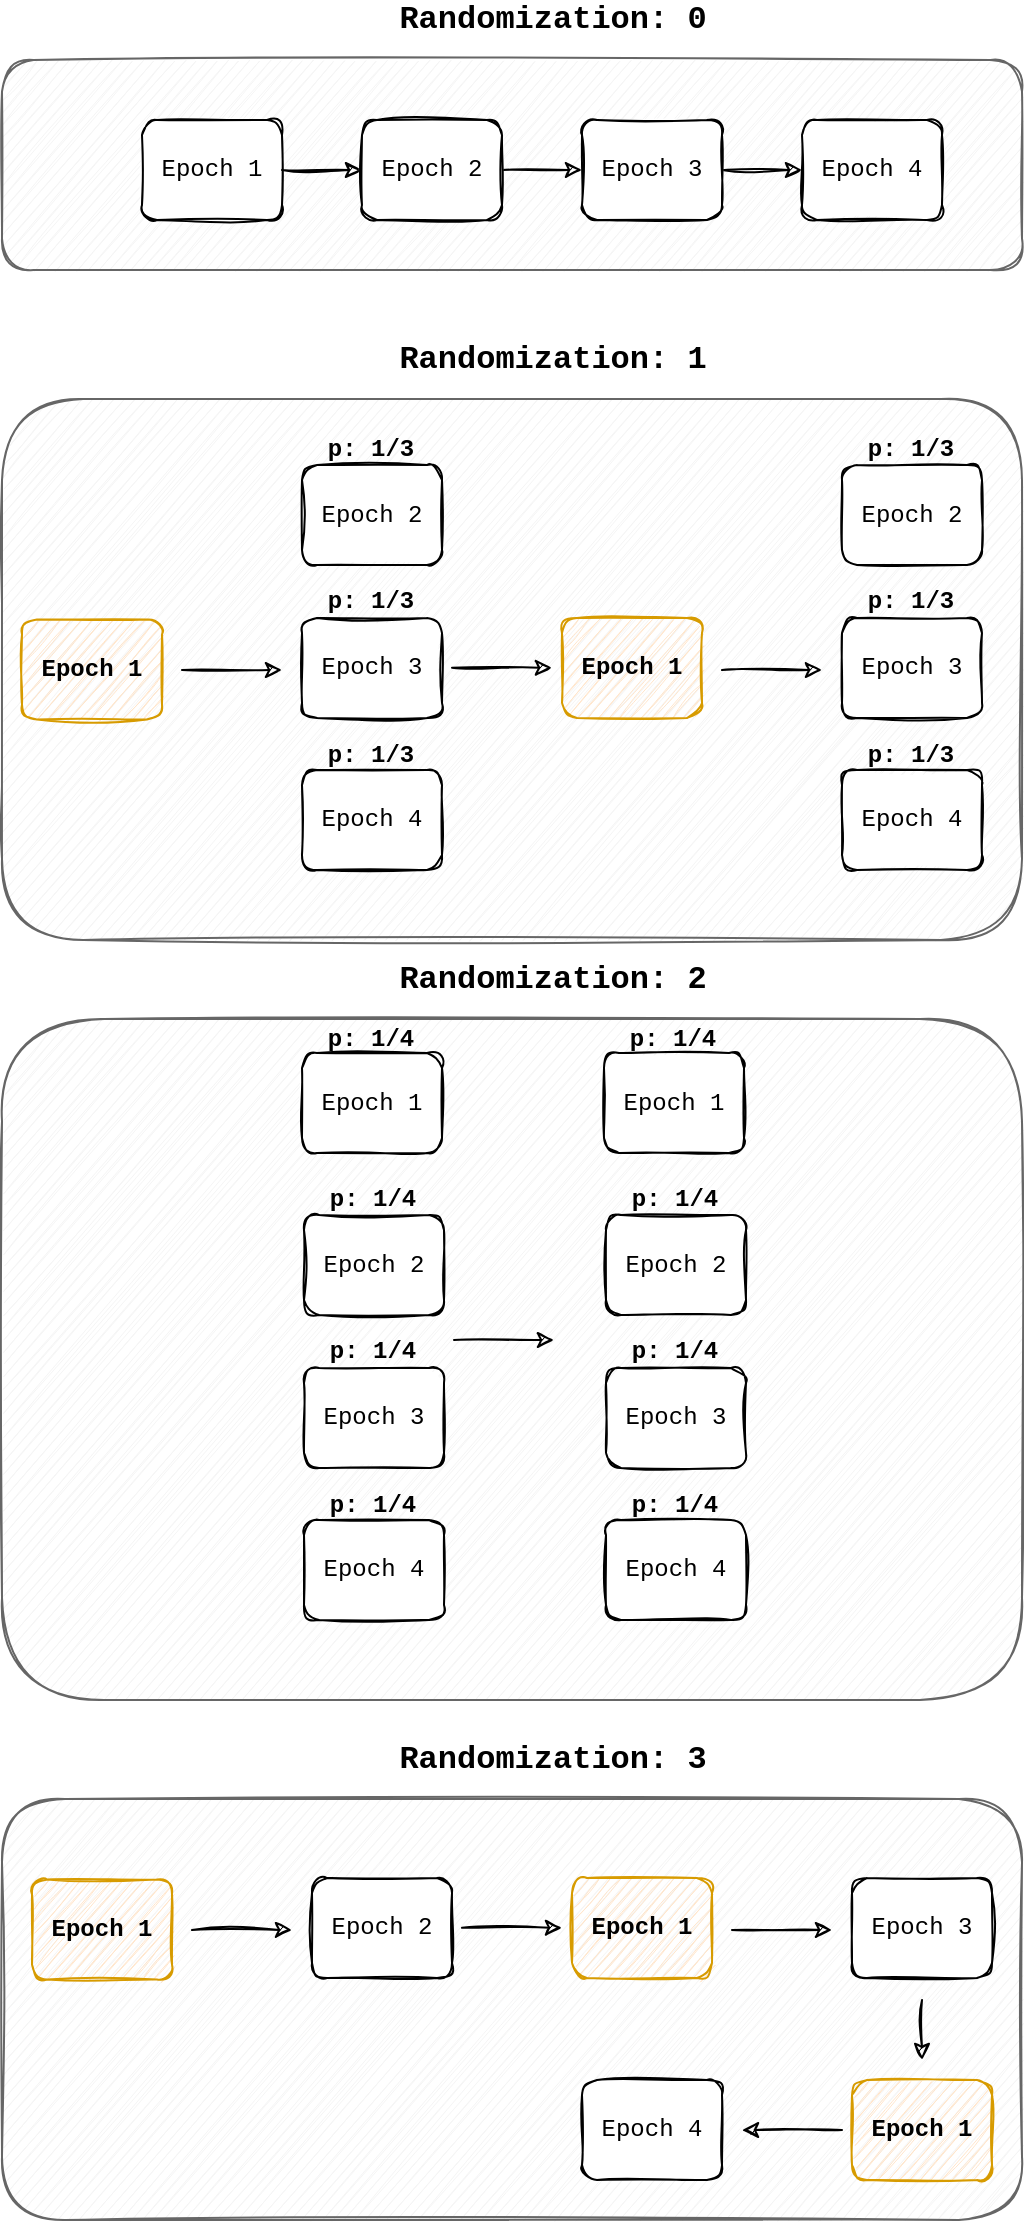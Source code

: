 <mxfile version="13.7.4" type="device"><diagram id="PHdl0pGbNs0o4AmEXDiM" name="Page-1"><mxGraphModel dx="754" dy="852" grid="1" gridSize="10" guides="1" tooltips="1" connect="1" arrows="1" fold="1" page="1" pageScale="1" pageWidth="850" pageHeight="1100" math="0" shadow="0"><root><mxCell id="0"/><mxCell id="1" parent="0"/><mxCell id="dKx4FKHQmFCxYeZkN5QD-1" value="" style="rounded=1;whiteSpace=wrap;html=1;fillColor=#f5f5f5;strokeColor=#666666;fontColor=#333333;sketch=1;" vertex="1" parent="1"><mxGeometry x="120" y="690" width="510" height="105" as="geometry"/></mxCell><mxCell id="dKx4FKHQmFCxYeZkN5QD-2" value="&lt;b&gt;Randomization: 0&lt;/b&gt;&lt;b style=&quot;font-size: 16px&quot;&gt;&lt;br style=&quot;font-size: 16px&quot;&gt;&lt;/b&gt;" style="text;html=1;align=center;verticalAlign=middle;resizable=0;points=[];autosize=1;fontSize=16;sketch=0;shadow=0;labelBorderColor=none;fontFamily=Courier New;" vertex="1" parent="1"><mxGeometry x="310" y="660" width="170" height="20" as="geometry"/></mxCell><mxCell id="dKx4FKHQmFCxYeZkN5QD-3" value="" style="edgeStyle=orthogonalEdgeStyle;rounded=0;orthogonalLoop=1;jettySize=auto;html=1;sketch=1;" edge="1" parent="1" source="dKx4FKHQmFCxYeZkN5QD-4" target="dKx4FKHQmFCxYeZkN5QD-6"><mxGeometry relative="1" as="geometry"/></mxCell><mxCell id="dKx4FKHQmFCxYeZkN5QD-4" value="Epoch 1" style="rounded=1;whiteSpace=wrap;html=1;sketch=1;fontFamily=Courier New;" vertex="1" parent="1"><mxGeometry x="190" y="720" width="70" height="50" as="geometry"/></mxCell><mxCell id="dKx4FKHQmFCxYeZkN5QD-5" value="" style="edgeStyle=orthogonalEdgeStyle;rounded=0;orthogonalLoop=1;jettySize=auto;html=1;sketch=1;" edge="1" parent="1" source="dKx4FKHQmFCxYeZkN5QD-6" target="dKx4FKHQmFCxYeZkN5QD-8"><mxGeometry relative="1" as="geometry"/></mxCell><mxCell id="dKx4FKHQmFCxYeZkN5QD-6" value="Epoch 2" style="rounded=1;whiteSpace=wrap;html=1;sketch=1;fontFamily=Courier New;" vertex="1" parent="1"><mxGeometry x="300" y="720" width="70" height="50" as="geometry"/></mxCell><mxCell id="dKx4FKHQmFCxYeZkN5QD-7" value="" style="edgeStyle=orthogonalEdgeStyle;rounded=0;orthogonalLoop=1;jettySize=auto;html=1;sketch=1;" edge="1" parent="1" source="dKx4FKHQmFCxYeZkN5QD-8" target="dKx4FKHQmFCxYeZkN5QD-9"><mxGeometry relative="1" as="geometry"/></mxCell><mxCell id="dKx4FKHQmFCxYeZkN5QD-8" value="Epoch 3" style="rounded=1;whiteSpace=wrap;html=1;sketch=1;fontFamily=Courier New;" vertex="1" parent="1"><mxGeometry x="410" y="720" width="70" height="50" as="geometry"/></mxCell><mxCell id="dKx4FKHQmFCxYeZkN5QD-9" value="Epoch 4" style="rounded=1;whiteSpace=wrap;html=1;sketch=1;fontFamily=Courier New;" vertex="1" parent="1"><mxGeometry x="520" y="720" width="70" height="50" as="geometry"/></mxCell><mxCell id="dKx4FKHQmFCxYeZkN5QD-10" value="&lt;b&gt;Randomization: 1&lt;br&gt;&lt;/b&gt;" style="text;html=1;align=center;verticalAlign=middle;resizable=0;points=[];autosize=1;fontSize=16;sketch=0;shadow=0;labelBorderColor=none;fontFamily=Courier New;" vertex="1" parent="1"><mxGeometry x="310" y="830" width="170" height="20" as="geometry"/></mxCell><mxCell id="dKx4FKHQmFCxYeZkN5QD-11" value="" style="rounded=1;whiteSpace=wrap;html=1;fillColor=#f5f5f5;strokeColor=#666666;fontColor=#333333;sketch=1;" vertex="1" parent="1"><mxGeometry x="120" y="859.5" width="510" height="270.5" as="geometry"/></mxCell><mxCell id="dKx4FKHQmFCxYeZkN5QD-12" value="" style="edgeStyle=orthogonalEdgeStyle;rounded=0;sketch=1;orthogonalLoop=1;jettySize=auto;html=1;strokeColor=#000000;strokeWidth=1;fontFamily=Courier New;fontSize=12;fontColor=#000000;" edge="1" parent="1"><mxGeometry relative="1" as="geometry"><mxPoint x="210" y="995" as="sourcePoint"/><mxPoint x="260" y="995" as="targetPoint"/></mxGeometry></mxCell><mxCell id="dKx4FKHQmFCxYeZkN5QD-13" value="Epoch 1" style="rounded=1;whiteSpace=wrap;html=1;sketch=1;fontFamily=Courier New;fillColor=#ffe6cc;strokeColor=#d79b00;fontStyle=1" vertex="1" parent="1"><mxGeometry x="130" y="969.75" width="70" height="50" as="geometry"/></mxCell><mxCell id="dKx4FKHQmFCxYeZkN5QD-14" value="Epoch 2" style="rounded=1;whiteSpace=wrap;html=1;sketch=1;fontFamily=Courier New;" vertex="1" parent="1"><mxGeometry x="270" y="892.5" width="70" height="50" as="geometry"/></mxCell><mxCell id="dKx4FKHQmFCxYeZkN5QD-15" value="Epoch 3" style="rounded=1;whiteSpace=wrap;html=1;sketch=1;fontFamily=Courier New;" vertex="1" parent="1"><mxGeometry x="270" y="969" width="70" height="50" as="geometry"/></mxCell><mxCell id="dKx4FKHQmFCxYeZkN5QD-16" value="Epoch 4" style="rounded=1;whiteSpace=wrap;html=1;sketch=1;fontFamily=Courier New;" vertex="1" parent="1"><mxGeometry x="270" y="1045" width="70" height="50" as="geometry"/></mxCell><mxCell id="dKx4FKHQmFCxYeZkN5QD-17" value="&lt;font style=&quot;font-size: 12px&quot;&gt;p: 1/3&lt;/font&gt;" style="text;html=1;align=center;verticalAlign=middle;resizable=0;points=[];autosize=1;fontSize=12;fontFamily=Courier New;fontStyle=1" vertex="1" parent="1"><mxGeometry x="274" y="875" width="60" height="20" as="geometry"/></mxCell><mxCell id="dKx4FKHQmFCxYeZkN5QD-18" value="&lt;font style=&quot;font-size: 12px&quot;&gt;p: 1/3&lt;/font&gt;" style="text;html=1;align=center;verticalAlign=middle;resizable=0;points=[];autosize=1;fontSize=12;fontFamily=Courier New;fontStyle=1" vertex="1" parent="1"><mxGeometry x="274" y="950.75" width="60" height="20" as="geometry"/></mxCell><mxCell id="dKx4FKHQmFCxYeZkN5QD-19" value="&lt;font style=&quot;font-size: 12px&quot;&gt;p: 1/3&lt;/font&gt;" style="text;html=1;align=center;verticalAlign=middle;resizable=0;points=[];autosize=1;fontSize=12;fontFamily=Courier New;fontStyle=1" vertex="1" parent="1"><mxGeometry x="274" y="1028" width="60" height="20" as="geometry"/></mxCell><mxCell id="dKx4FKHQmFCxYeZkN5QD-20" value="Epoch 1" style="rounded=1;whiteSpace=wrap;html=1;sketch=1;fontFamily=Courier New;fillColor=#ffe6cc;strokeColor=#d79b00;fontStyle=1" vertex="1" parent="1"><mxGeometry x="400" y="969" width="70" height="50" as="geometry"/></mxCell><mxCell id="dKx4FKHQmFCxYeZkN5QD-21" value="" style="edgeStyle=orthogonalEdgeStyle;rounded=0;sketch=1;orthogonalLoop=1;jettySize=auto;html=1;strokeColor=#000000;strokeWidth=1;fontFamily=Courier New;fontSize=12;fontColor=#000000;" edge="1" parent="1"><mxGeometry relative="1" as="geometry"><mxPoint x="345" y="993.88" as="sourcePoint"/><mxPoint x="395" y="993.88" as="targetPoint"/></mxGeometry></mxCell><mxCell id="dKx4FKHQmFCxYeZkN5QD-22" value="Epoch 2" style="rounded=1;whiteSpace=wrap;html=1;sketch=1;fontFamily=Courier New;" vertex="1" parent="1"><mxGeometry x="540" y="892.5" width="70" height="50" as="geometry"/></mxCell><mxCell id="dKx4FKHQmFCxYeZkN5QD-23" value="Epoch 3" style="rounded=1;whiteSpace=wrap;html=1;sketch=1;fontFamily=Courier New;" vertex="1" parent="1"><mxGeometry x="540" y="969" width="70" height="50" as="geometry"/></mxCell><mxCell id="dKx4FKHQmFCxYeZkN5QD-24" value="Epoch 4" style="rounded=1;whiteSpace=wrap;html=1;sketch=1;fontFamily=Courier New;" vertex="1" parent="1"><mxGeometry x="540" y="1045" width="70" height="50" as="geometry"/></mxCell><mxCell id="dKx4FKHQmFCxYeZkN5QD-25" value="&lt;font style=&quot;font-size: 12px&quot;&gt;p: 1/3&lt;/font&gt;" style="text;html=1;align=center;verticalAlign=middle;resizable=0;points=[];autosize=1;fontSize=12;fontFamily=Courier New;fontStyle=1" vertex="1" parent="1"><mxGeometry x="544" y="875" width="60" height="20" as="geometry"/></mxCell><mxCell id="dKx4FKHQmFCxYeZkN5QD-26" value="&lt;font style=&quot;font-size: 12px&quot;&gt;p: 1/3&lt;/font&gt;" style="text;html=1;align=center;verticalAlign=middle;resizable=0;points=[];autosize=1;fontSize=12;fontFamily=Courier New;fontStyle=1" vertex="1" parent="1"><mxGeometry x="544" y="950.75" width="60" height="20" as="geometry"/></mxCell><mxCell id="dKx4FKHQmFCxYeZkN5QD-27" value="&lt;font style=&quot;font-size: 12px&quot;&gt;p: 1/3&lt;/font&gt;" style="text;html=1;align=center;verticalAlign=middle;resizable=0;points=[];autosize=1;fontSize=12;fontFamily=Courier New;fontStyle=1" vertex="1" parent="1"><mxGeometry x="544" y="1028" width="60" height="20" as="geometry"/></mxCell><mxCell id="dKx4FKHQmFCxYeZkN5QD-28" value="" style="edgeStyle=orthogonalEdgeStyle;rounded=0;sketch=1;orthogonalLoop=1;jettySize=auto;html=1;strokeColor=#000000;strokeWidth=1;fontFamily=Courier New;fontSize=12;fontColor=#000000;" edge="1" parent="1"><mxGeometry relative="1" as="geometry"><mxPoint x="480" y="995" as="sourcePoint"/><mxPoint x="530" y="995" as="targetPoint"/></mxGeometry></mxCell><mxCell id="dKx4FKHQmFCxYeZkN5QD-29" value="&lt;b&gt;Randomization: 2&lt;br&gt;&lt;/b&gt;" style="text;html=1;align=center;verticalAlign=middle;resizable=0;points=[];autosize=1;fontSize=16;sketch=0;shadow=0;labelBorderColor=none;fontFamily=Courier New;" vertex="1" parent="1"><mxGeometry x="310" y="1140" width="170" height="20" as="geometry"/></mxCell><mxCell id="dKx4FKHQmFCxYeZkN5QD-30" value="" style="rounded=1;whiteSpace=wrap;html=1;fillColor=#f5f5f5;strokeColor=#666666;fontColor=#333333;sketch=1;" vertex="1" parent="1"><mxGeometry x="120" y="1169.5" width="510" height="340.5" as="geometry"/></mxCell><mxCell id="dKx4FKHQmFCxYeZkN5QD-31" value="Epoch 2" style="rounded=1;whiteSpace=wrap;html=1;sketch=1;fontFamily=Courier New;" vertex="1" parent="1"><mxGeometry x="271" y="1267.5" width="70" height="50" as="geometry"/></mxCell><mxCell id="dKx4FKHQmFCxYeZkN5QD-32" value="Epoch 3" style="rounded=1;whiteSpace=wrap;html=1;sketch=1;fontFamily=Courier New;" vertex="1" parent="1"><mxGeometry x="271" y="1344" width="70" height="50" as="geometry"/></mxCell><mxCell id="dKx4FKHQmFCxYeZkN5QD-33" value="Epoch 4" style="rounded=1;whiteSpace=wrap;html=1;sketch=1;fontFamily=Courier New;" vertex="1" parent="1"><mxGeometry x="271" y="1420" width="70" height="50" as="geometry"/></mxCell><mxCell id="dKx4FKHQmFCxYeZkN5QD-34" value="&lt;font style=&quot;font-size: 12px&quot;&gt;p: 1/4&lt;/font&gt;" style="text;html=1;align=center;verticalAlign=middle;resizable=0;points=[];autosize=1;fontSize=12;fontFamily=Courier New;fontStyle=1" vertex="1" parent="1"><mxGeometry x="275" y="1250" width="60" height="20" as="geometry"/></mxCell><mxCell id="dKx4FKHQmFCxYeZkN5QD-35" value="&lt;font style=&quot;font-size: 12px&quot;&gt;p: 1/4&lt;/font&gt;" style="text;html=1;align=center;verticalAlign=middle;resizable=0;points=[];autosize=1;fontSize=12;fontFamily=Courier New;fontStyle=1" vertex="1" parent="1"><mxGeometry x="275" y="1325.75" width="60" height="20" as="geometry"/></mxCell><mxCell id="dKx4FKHQmFCxYeZkN5QD-36" value="&lt;font style=&quot;font-size: 12px&quot;&gt;p: 1/4&lt;/font&gt;" style="text;html=1;align=center;verticalAlign=middle;resizable=0;points=[];autosize=1;fontSize=12;fontFamily=Courier New;fontStyle=1" vertex="1" parent="1"><mxGeometry x="275" y="1403" width="60" height="20" as="geometry"/></mxCell><mxCell id="dKx4FKHQmFCxYeZkN5QD-37" value="" style="edgeStyle=orthogonalEdgeStyle;rounded=0;sketch=1;orthogonalLoop=1;jettySize=auto;html=1;strokeColor=#000000;strokeWidth=1;fontFamily=Courier New;fontSize=12;fontColor=#000000;" edge="1" parent="1"><mxGeometry relative="1" as="geometry"><mxPoint x="346" y="1330" as="sourcePoint"/><mxPoint x="396" y="1330" as="targetPoint"/></mxGeometry></mxCell><mxCell id="dKx4FKHQmFCxYeZkN5QD-38" value="Epoch 1" style="rounded=1;whiteSpace=wrap;html=1;sketch=1;fontFamily=Courier New;" vertex="1" parent="1"><mxGeometry x="270" y="1186.5" width="70" height="50" as="geometry"/></mxCell><mxCell id="dKx4FKHQmFCxYeZkN5QD-39" value="&lt;font style=&quot;font-size: 12px&quot;&gt;p: 1/4&lt;/font&gt;" style="text;html=1;align=center;verticalAlign=middle;resizable=0;points=[];autosize=1;fontSize=12;fontFamily=Courier New;fontStyle=1" vertex="1" parent="1"><mxGeometry x="274" y="1169.5" width="60" height="20" as="geometry"/></mxCell><mxCell id="dKx4FKHQmFCxYeZkN5QD-40" value="Epoch 2" style="rounded=1;whiteSpace=wrap;html=1;sketch=1;fontFamily=Courier New;" vertex="1" parent="1"><mxGeometry x="422" y="1267.5" width="70" height="50" as="geometry"/></mxCell><mxCell id="dKx4FKHQmFCxYeZkN5QD-41" value="Epoch 3" style="rounded=1;whiteSpace=wrap;html=1;sketch=1;fontFamily=Courier New;" vertex="1" parent="1"><mxGeometry x="422" y="1344" width="70" height="50" as="geometry"/></mxCell><mxCell id="dKx4FKHQmFCxYeZkN5QD-42" value="Epoch 4" style="rounded=1;whiteSpace=wrap;html=1;sketch=1;fontFamily=Courier New;" vertex="1" parent="1"><mxGeometry x="422" y="1420" width="70" height="50" as="geometry"/></mxCell><mxCell id="dKx4FKHQmFCxYeZkN5QD-43" value="&lt;font style=&quot;font-size: 12px&quot;&gt;p: 1/4&lt;/font&gt;" style="text;html=1;align=center;verticalAlign=middle;resizable=0;points=[];autosize=1;fontSize=12;fontFamily=Courier New;fontStyle=1" vertex="1" parent="1"><mxGeometry x="426" y="1250" width="60" height="20" as="geometry"/></mxCell><mxCell id="dKx4FKHQmFCxYeZkN5QD-44" value="&lt;font style=&quot;font-size: 12px&quot;&gt;p: 1/4&lt;/font&gt;" style="text;html=1;align=center;verticalAlign=middle;resizable=0;points=[];autosize=1;fontSize=12;fontFamily=Courier New;fontStyle=1" vertex="1" parent="1"><mxGeometry x="426" y="1325.75" width="60" height="20" as="geometry"/></mxCell><mxCell id="dKx4FKHQmFCxYeZkN5QD-45" value="&lt;font style=&quot;font-size: 12px&quot;&gt;p: 1/4&lt;/font&gt;" style="text;html=1;align=center;verticalAlign=middle;resizable=0;points=[];autosize=1;fontSize=12;fontFamily=Courier New;fontStyle=1" vertex="1" parent="1"><mxGeometry x="426" y="1403" width="60" height="20" as="geometry"/></mxCell><mxCell id="dKx4FKHQmFCxYeZkN5QD-46" value="Epoch 1" style="rounded=1;whiteSpace=wrap;html=1;sketch=1;fontFamily=Courier New;" vertex="1" parent="1"><mxGeometry x="421" y="1186.5" width="70" height="50" as="geometry"/></mxCell><mxCell id="dKx4FKHQmFCxYeZkN5QD-47" value="&lt;font style=&quot;font-size: 12px&quot;&gt;p: 1/4&lt;/font&gt;" style="text;html=1;align=center;verticalAlign=middle;resizable=0;points=[];autosize=1;fontSize=12;fontFamily=Courier New;fontStyle=1" vertex="1" parent="1"><mxGeometry x="425" y="1169.5" width="60" height="20" as="geometry"/></mxCell><mxCell id="dKx4FKHQmFCxYeZkN5QD-48" value="&lt;b&gt;Randomization: 3&lt;br&gt;&lt;/b&gt;" style="text;html=1;align=center;verticalAlign=middle;resizable=0;points=[];autosize=1;fontSize=16;sketch=0;shadow=0;labelBorderColor=none;fontFamily=Courier New;" vertex="1" parent="1"><mxGeometry x="310" y="1530" width="170" height="20" as="geometry"/></mxCell><mxCell id="dKx4FKHQmFCxYeZkN5QD-49" value="" style="rounded=1;whiteSpace=wrap;html=1;fillColor=#f5f5f5;strokeColor=#666666;fontColor=#333333;sketch=1;" vertex="1" parent="1"><mxGeometry x="120" y="1559.5" width="510" height="210.5" as="geometry"/></mxCell><mxCell id="dKx4FKHQmFCxYeZkN5QD-50" value="" style="edgeStyle=orthogonalEdgeStyle;rounded=0;sketch=1;orthogonalLoop=1;jettySize=auto;html=1;strokeColor=#000000;strokeWidth=1;fontFamily=Courier New;fontSize=12;fontColor=#000000;" edge="1" parent="1"><mxGeometry relative="1" as="geometry"><mxPoint x="215" y="1625" as="sourcePoint"/><mxPoint x="265" y="1625" as="targetPoint"/></mxGeometry></mxCell><mxCell id="dKx4FKHQmFCxYeZkN5QD-51" value="Epoch 1" style="rounded=1;whiteSpace=wrap;html=1;sketch=1;fontFamily=Courier New;fillColor=#ffe6cc;strokeColor=#d79b00;fontStyle=1" vertex="1" parent="1"><mxGeometry x="135" y="1599.75" width="70" height="50" as="geometry"/></mxCell><mxCell id="dKx4FKHQmFCxYeZkN5QD-52" value="Epoch 2" style="rounded=1;whiteSpace=wrap;html=1;sketch=1;fontFamily=Courier New;" vertex="1" parent="1"><mxGeometry x="275" y="1599" width="70" height="50" as="geometry"/></mxCell><mxCell id="dKx4FKHQmFCxYeZkN5QD-53" value="Epoch 1" style="rounded=1;whiteSpace=wrap;html=1;sketch=1;fontFamily=Courier New;fillColor=#ffe6cc;strokeColor=#d79b00;fontStyle=1" vertex="1" parent="1"><mxGeometry x="405" y="1599" width="70" height="50" as="geometry"/></mxCell><mxCell id="dKx4FKHQmFCxYeZkN5QD-54" value="" style="edgeStyle=orthogonalEdgeStyle;rounded=0;sketch=1;orthogonalLoop=1;jettySize=auto;html=1;strokeColor=#000000;strokeWidth=1;fontFamily=Courier New;fontSize=12;fontColor=#000000;" edge="1" parent="1"><mxGeometry relative="1" as="geometry"><mxPoint x="350.0" y="1623.88" as="sourcePoint"/><mxPoint x="400.0" y="1623.88" as="targetPoint"/></mxGeometry></mxCell><mxCell id="dKx4FKHQmFCxYeZkN5QD-55" value="" style="edgeStyle=orthogonalEdgeStyle;rounded=0;sketch=1;orthogonalLoop=1;jettySize=auto;html=1;strokeColor=#000000;strokeWidth=1;fontFamily=Courier New;fontSize=12;fontColor=#000000;" edge="1" parent="1"><mxGeometry relative="1" as="geometry"><mxPoint x="580" y="1660" as="sourcePoint"/><mxPoint x="580" y="1690" as="targetPoint"/></mxGeometry></mxCell><mxCell id="dKx4FKHQmFCxYeZkN5QD-56" value="Epoch 3" style="rounded=1;whiteSpace=wrap;html=1;sketch=1;fontFamily=Courier New;" vertex="1" parent="1"><mxGeometry x="545" y="1599" width="70" height="50" as="geometry"/></mxCell><mxCell id="dKx4FKHQmFCxYeZkN5QD-57" value="" style="edgeStyle=orthogonalEdgeStyle;rounded=0;sketch=1;orthogonalLoop=1;jettySize=auto;html=1;strokeColor=#000000;strokeWidth=1;fontFamily=Courier New;fontSize=12;fontColor=#000000;" edge="1" parent="1"><mxGeometry relative="1" as="geometry"><mxPoint x="485.0" y="1625" as="sourcePoint"/><mxPoint x="535.0" y="1625" as="targetPoint"/></mxGeometry></mxCell><mxCell id="dKx4FKHQmFCxYeZkN5QD-58" value="Epoch 4" style="rounded=1;whiteSpace=wrap;html=1;sketch=1;fontFamily=Courier New;" vertex="1" parent="1"><mxGeometry x="410" y="1700" width="70" height="50" as="geometry"/></mxCell><mxCell id="dKx4FKHQmFCxYeZkN5QD-59" value="" style="edgeStyle=orthogonalEdgeStyle;rounded=0;sketch=1;orthogonalLoop=1;jettySize=auto;html=1;strokeColor=#000000;strokeWidth=1;fontFamily=Courier New;fontSize=12;fontColor=#000000;" edge="1" parent="1"><mxGeometry relative="1" as="geometry"><mxPoint x="540" y="1725" as="sourcePoint"/><mxPoint x="490" y="1725" as="targetPoint"/></mxGeometry></mxCell><mxCell id="dKx4FKHQmFCxYeZkN5QD-60" value="Epoch 1" style="rounded=1;whiteSpace=wrap;html=1;sketch=1;fontFamily=Courier New;fillColor=#ffe6cc;strokeColor=#d79b00;fontStyle=1" vertex="1" parent="1"><mxGeometry x="545" y="1700" width="70" height="50" as="geometry"/></mxCell></root></mxGraphModel></diagram></mxfile>